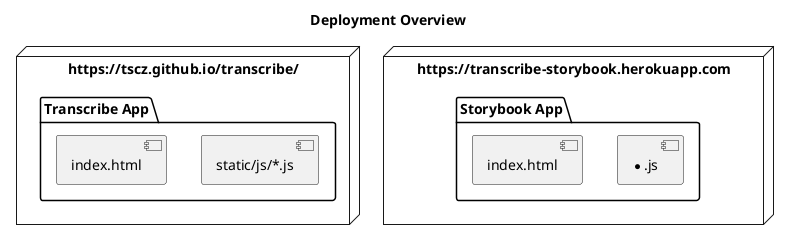 @startuml Deployment Overview

title     Deployment Overview

node "https://tscz.github.io/transcribe/" {
    package "Transcribe App" {
        [static/js/*.js]
        [index.html]
    }
}

node "https://transcribe-storybook.herokuapp.com" {
    package "Storybook App" {
        [*.js]
        [index.html] as anotherStartpage
    }
}

@enduml